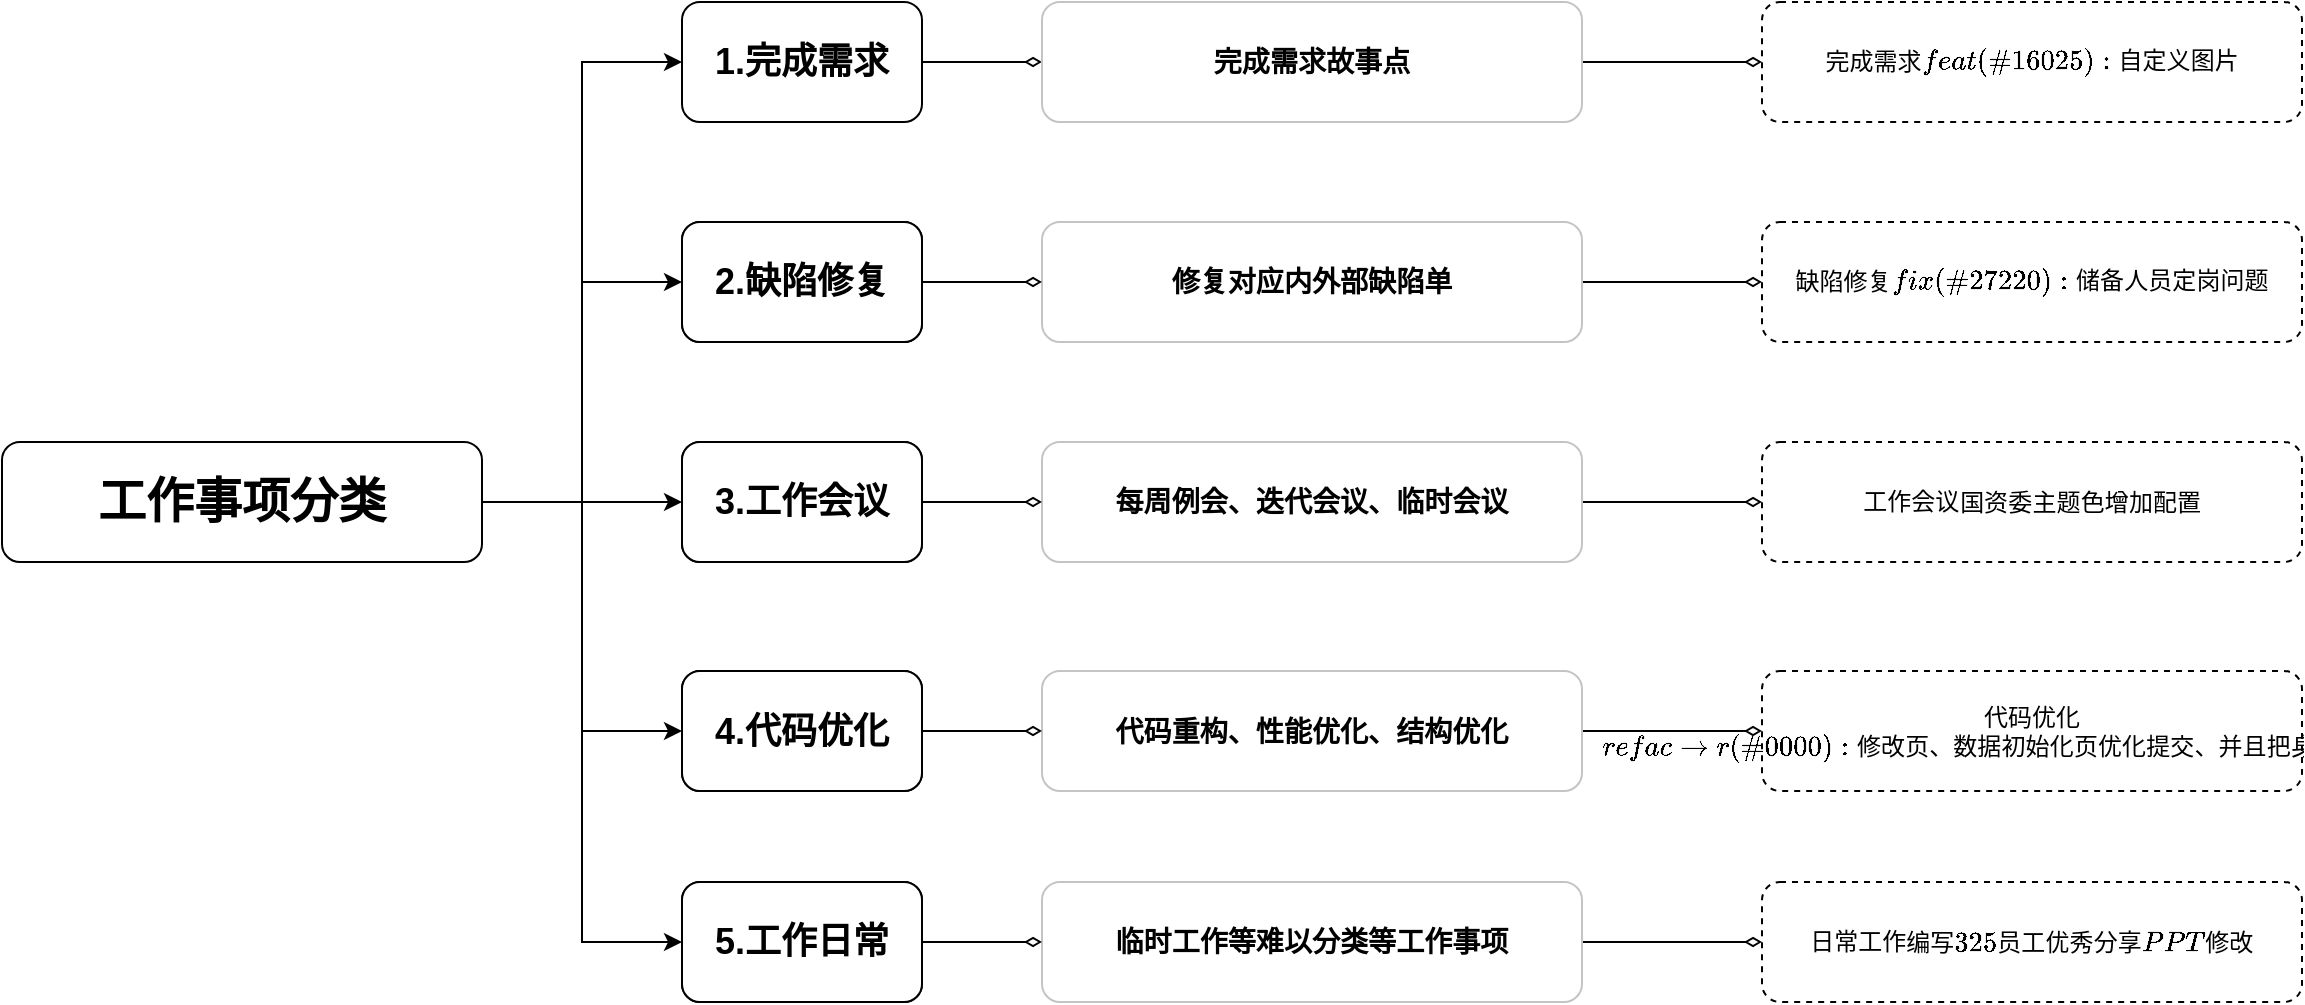 <mxfile version="17.4.0" type="github">
  <diagram id="KlcjJbVPqJNIPXgZ4SEi" name="Page-1">
    <mxGraphModel dx="1550" dy="835" grid="1" gridSize="10" guides="1" tooltips="1" connect="1" arrows="1" fold="1" page="1" pageScale="1" pageWidth="827" pageHeight="1169" math="0" shadow="0">
      <root>
        <mxCell id="0" />
        <mxCell id="1" parent="0" />
        <mxCell id="yqJSZr7W50pBSY5sQRVj-8" style="edgeStyle=orthogonalEdgeStyle;rounded=0;orthogonalLoop=1;jettySize=auto;html=1;entryX=0;entryY=0.5;entryDx=0;entryDy=0;fontStyle=1;fontFamily=Comic Sans MS;fontSize=15;" edge="1" parent="1" source="yqJSZr7W50pBSY5sQRVj-1" target="yqJSZr7W50pBSY5sQRVj-3">
          <mxGeometry relative="1" as="geometry" />
        </mxCell>
        <mxCell id="yqJSZr7W50pBSY5sQRVj-9" style="edgeStyle=orthogonalEdgeStyle;rounded=0;orthogonalLoop=1;jettySize=auto;html=1;entryX=0;entryY=0.5;entryDx=0;entryDy=0;fontStyle=1;fontFamily=Comic Sans MS;fontSize=15;" edge="1" parent="1" source="yqJSZr7W50pBSY5sQRVj-1" target="yqJSZr7W50pBSY5sQRVj-4">
          <mxGeometry relative="1" as="geometry" />
        </mxCell>
        <mxCell id="yqJSZr7W50pBSY5sQRVj-10" style="edgeStyle=orthogonalEdgeStyle;rounded=0;orthogonalLoop=1;jettySize=auto;html=1;entryX=0;entryY=0.5;entryDx=0;entryDy=0;fontStyle=1;fontFamily=Comic Sans MS;fontSize=15;" edge="1" parent="1" source="yqJSZr7W50pBSY5sQRVj-1" target="yqJSZr7W50pBSY5sQRVj-5">
          <mxGeometry relative="1" as="geometry" />
        </mxCell>
        <mxCell id="yqJSZr7W50pBSY5sQRVj-11" style="edgeStyle=orthogonalEdgeStyle;rounded=0;orthogonalLoop=1;jettySize=auto;html=1;entryX=0;entryY=0.5;entryDx=0;entryDy=0;fontStyle=1;fontFamily=Comic Sans MS;fontSize=15;" edge="1" parent="1" source="yqJSZr7W50pBSY5sQRVj-1" target="yqJSZr7W50pBSY5sQRVj-6">
          <mxGeometry relative="1" as="geometry" />
        </mxCell>
        <mxCell id="yqJSZr7W50pBSY5sQRVj-12" style="edgeStyle=orthogonalEdgeStyle;rounded=0;orthogonalLoop=1;jettySize=auto;html=1;entryX=0;entryY=0.5;entryDx=0;entryDy=0;fontStyle=1;fontFamily=Comic Sans MS;fontSize=15;" edge="1" parent="1" source="yqJSZr7W50pBSY5sQRVj-1" target="yqJSZr7W50pBSY5sQRVj-7">
          <mxGeometry relative="1" as="geometry" />
        </mxCell>
        <mxCell id="yqJSZr7W50pBSY5sQRVj-1" value="&lt;h1&gt;工作事项分类&lt;/h1&gt;" style="rounded=1;whiteSpace=wrap;html=1;fontStyle=1" vertex="1" parent="1">
          <mxGeometry x="160" y="340" width="240" height="60" as="geometry" />
        </mxCell>
        <mxCell id="yqJSZr7W50pBSY5sQRVj-21" value="" style="edgeStyle=orthogonalEdgeStyle;rounded=0;orthogonalLoop=1;jettySize=auto;html=1;endArrow=diamondThin;endFill=0;" edge="1" parent="1" source="yqJSZr7W50pBSY5sQRVj-3" target="yqJSZr7W50pBSY5sQRVj-20">
          <mxGeometry relative="1" as="geometry" />
        </mxCell>
        <mxCell id="yqJSZr7W50pBSY5sQRVj-3" value="&lt;h2&gt;1.完成需求&lt;/h2&gt;" style="rounded=1;whiteSpace=wrap;html=1;fontStyle=1" vertex="1" parent="1">
          <mxGeometry x="500" y="120" width="120" height="60" as="geometry" />
        </mxCell>
        <mxCell id="yqJSZr7W50pBSY5sQRVj-4" value="2.缺陷修复" style="rounded=1;whiteSpace=wrap;html=1;fontStyle=1" vertex="1" parent="1">
          <mxGeometry x="500" y="230" width="120" height="60" as="geometry" />
        </mxCell>
        <mxCell id="yqJSZr7W50pBSY5sQRVj-5" value="3.工作会议" style="rounded=1;whiteSpace=wrap;html=1;fontStyle=1" vertex="1" parent="1">
          <mxGeometry x="500" y="340" width="120" height="60" as="geometry" />
        </mxCell>
        <mxCell id="yqJSZr7W50pBSY5sQRVj-6" value="4.代码优化" style="rounded=1;whiteSpace=wrap;html=1;fontStyle=1" vertex="1" parent="1">
          <mxGeometry x="500" y="454.5" width="120" height="60" as="geometry" />
        </mxCell>
        <mxCell id="yqJSZr7W50pBSY5sQRVj-7" value="5.工作日常" style="rounded=1;whiteSpace=wrap;html=1;fontStyle=1" vertex="1" parent="1">
          <mxGeometry x="500" y="560" width="120" height="60" as="geometry" />
        </mxCell>
        <mxCell id="yqJSZr7W50pBSY5sQRVj-23" value="" style="edgeStyle=orthogonalEdgeStyle;rounded=0;orthogonalLoop=1;jettySize=auto;html=1;endArrow=diamondThin;endFill=0;" edge="1" parent="1" source="yqJSZr7W50pBSY5sQRVj-20">
          <mxGeometry relative="1" as="geometry">
            <mxPoint x="1040" y="150" as="targetPoint" />
          </mxGeometry>
        </mxCell>
        <mxCell id="yqJSZr7W50pBSY5sQRVj-20" value="&lt;h3&gt;完成需求故事点&lt;/h3&gt;" style="rounded=1;whiteSpace=wrap;html=1;strokeColor=#C4C4C4;" vertex="1" parent="1">
          <mxGeometry x="680" y="120" width="270" height="60" as="geometry" />
        </mxCell>
        <mxCell id="yqJSZr7W50pBSY5sQRVj-22" value="完成需求`feat(#16025):自定义图片`" style="rounded=1;whiteSpace=wrap;html=1;dashed=1;" vertex="1" parent="1">
          <mxGeometry x="1040" y="120" width="270" height="60" as="geometry" />
        </mxCell>
        <mxCell id="yqJSZr7W50pBSY5sQRVj-40" style="edgeStyle=orthogonalEdgeStyle;rounded=0;orthogonalLoop=1;jettySize=auto;html=1;entryX=0;entryY=0.5;entryDx=0;entryDy=0;fontFamily=Comic Sans MS;fontSize=15;endArrow=diamondThin;endFill=0;" edge="1" parent="1" source="yqJSZr7W50pBSY5sQRVj-24" target="yqJSZr7W50pBSY5sQRVj-36">
          <mxGeometry relative="1" as="geometry" />
        </mxCell>
        <mxCell id="yqJSZr7W50pBSY5sQRVj-24" value="&lt;h3&gt;修复对应内外部缺陷单&lt;/h3&gt;" style="rounded=1;whiteSpace=wrap;html=1;strokeColor=#C4C4C4;" vertex="1" parent="1">
          <mxGeometry x="680" y="230" width="270" height="60" as="geometry" />
        </mxCell>
        <mxCell id="yqJSZr7W50pBSY5sQRVj-41" style="edgeStyle=orthogonalEdgeStyle;rounded=0;orthogonalLoop=1;jettySize=auto;html=1;entryX=0;entryY=0.5;entryDx=0;entryDy=0;fontFamily=Comic Sans MS;fontSize=15;endArrow=diamondThin;endFill=0;" edge="1" parent="1" source="yqJSZr7W50pBSY5sQRVj-25" target="yqJSZr7W50pBSY5sQRVj-37">
          <mxGeometry relative="1" as="geometry" />
        </mxCell>
        <mxCell id="yqJSZr7W50pBSY5sQRVj-25" value="&lt;h3&gt;每周例会、迭代会议、临时会议&lt;/h3&gt;" style="rounded=1;whiteSpace=wrap;html=1;strokeColor=#C4C4C4;" vertex="1" parent="1">
          <mxGeometry x="680" y="340" width="270" height="60" as="geometry" />
        </mxCell>
        <mxCell id="yqJSZr7W50pBSY5sQRVj-42" style="edgeStyle=orthogonalEdgeStyle;rounded=0;orthogonalLoop=1;jettySize=auto;html=1;entryX=0;entryY=0.5;entryDx=0;entryDy=0;fontFamily=Comic Sans MS;fontSize=15;endArrow=diamondThin;endFill=0;" edge="1" parent="1" source="yqJSZr7W50pBSY5sQRVj-26" target="yqJSZr7W50pBSY5sQRVj-38">
          <mxGeometry relative="1" as="geometry" />
        </mxCell>
        <mxCell id="yqJSZr7W50pBSY5sQRVj-26" value="&lt;h3&gt;代码重构、性能优化、结构优化&lt;/h3&gt;" style="rounded=1;whiteSpace=wrap;html=1;strokeColor=#C4C4C4;" vertex="1" parent="1">
          <mxGeometry x="680" y="454.5" width="270" height="60" as="geometry" />
        </mxCell>
        <mxCell id="yqJSZr7W50pBSY5sQRVj-43" style="edgeStyle=orthogonalEdgeStyle;rounded=0;orthogonalLoop=1;jettySize=auto;html=1;fontFamily=Comic Sans MS;fontSize=15;endArrow=diamondThin;endFill=0;" edge="1" parent="1" source="yqJSZr7W50pBSY5sQRVj-27" target="yqJSZr7W50pBSY5sQRVj-39">
          <mxGeometry relative="1" as="geometry" />
        </mxCell>
        <mxCell id="yqJSZr7W50pBSY5sQRVj-27" value="&lt;h3&gt;临时工作等难以分类等工作事项&lt;/h3&gt;" style="rounded=1;whiteSpace=wrap;html=1;strokeColor=#C4C4C4;" vertex="1" parent="1">
          <mxGeometry x="680" y="560" width="270" height="60" as="geometry" />
        </mxCell>
        <mxCell id="yqJSZr7W50pBSY5sQRVj-35" style="edgeStyle=orthogonalEdgeStyle;rounded=0;orthogonalLoop=1;jettySize=auto;html=1;fontFamily=Comic Sans MS;fontSize=15;endArrow=diamondThin;endFill=0;" edge="1" parent="1" source="yqJSZr7W50pBSY5sQRVj-28" target="yqJSZr7W50pBSY5sQRVj-27">
          <mxGeometry relative="1" as="geometry" />
        </mxCell>
        <mxCell id="yqJSZr7W50pBSY5sQRVj-28" value="&lt;h2&gt;5.工作日常&lt;/h2&gt;" style="rounded=1;whiteSpace=wrap;html=1;fontStyle=1" vertex="1" parent="1">
          <mxGeometry x="500" y="560" width="120" height="60" as="geometry" />
        </mxCell>
        <mxCell id="yqJSZr7W50pBSY5sQRVj-34" style="edgeStyle=orthogonalEdgeStyle;rounded=0;orthogonalLoop=1;jettySize=auto;html=1;entryX=0;entryY=0.5;entryDx=0;entryDy=0;fontFamily=Comic Sans MS;fontSize=15;endArrow=diamondThin;endFill=0;" edge="1" parent="1" source="yqJSZr7W50pBSY5sQRVj-29" target="yqJSZr7W50pBSY5sQRVj-26">
          <mxGeometry relative="1" as="geometry" />
        </mxCell>
        <mxCell id="yqJSZr7W50pBSY5sQRVj-29" value="&lt;h2&gt;4.代码优化&lt;/h2&gt;" style="rounded=1;whiteSpace=wrap;html=1;fontStyle=1" vertex="1" parent="1">
          <mxGeometry x="500" y="454.5" width="120" height="60" as="geometry" />
        </mxCell>
        <mxCell id="yqJSZr7W50pBSY5sQRVj-33" style="edgeStyle=orthogonalEdgeStyle;rounded=0;orthogonalLoop=1;jettySize=auto;html=1;entryX=0;entryY=0.5;entryDx=0;entryDy=0;fontFamily=Comic Sans MS;fontSize=15;endArrow=diamondThin;endFill=0;" edge="1" parent="1" source="yqJSZr7W50pBSY5sQRVj-30" target="yqJSZr7W50pBSY5sQRVj-25">
          <mxGeometry relative="1" as="geometry" />
        </mxCell>
        <mxCell id="yqJSZr7W50pBSY5sQRVj-30" value="&lt;h2&gt;3.工作会议&lt;/h2&gt;" style="rounded=1;whiteSpace=wrap;html=1;fontStyle=1" vertex="1" parent="1">
          <mxGeometry x="500" y="340" width="120" height="60" as="geometry" />
        </mxCell>
        <mxCell id="yqJSZr7W50pBSY5sQRVj-32" style="edgeStyle=orthogonalEdgeStyle;rounded=0;orthogonalLoop=1;jettySize=auto;html=1;entryX=0;entryY=0.5;entryDx=0;entryDy=0;fontFamily=Comic Sans MS;fontSize=15;endArrow=diamondThin;endFill=0;" edge="1" parent="1" source="yqJSZr7W50pBSY5sQRVj-31" target="yqJSZr7W50pBSY5sQRVj-24">
          <mxGeometry relative="1" as="geometry" />
        </mxCell>
        <mxCell id="yqJSZr7W50pBSY5sQRVj-31" value="&lt;h2&gt;2.缺陷修复&lt;/h2&gt;" style="rounded=1;whiteSpace=wrap;html=1;fontStyle=1" vertex="1" parent="1">
          <mxGeometry x="500" y="230" width="120" height="60" as="geometry" />
        </mxCell>
        <mxCell id="yqJSZr7W50pBSY5sQRVj-36" value="缺陷修复`fix(#27220):储备人员定岗问题`" style="rounded=1;whiteSpace=wrap;html=1;dashed=1;" vertex="1" parent="1">
          <mxGeometry x="1040" y="230" width="270" height="60" as="geometry" />
        </mxCell>
        <mxCell id="yqJSZr7W50pBSY5sQRVj-37" value="工作会议`国资委主题色增加配置`" style="rounded=1;whiteSpace=wrap;html=1;dashed=1;" vertex="1" parent="1">
          <mxGeometry x="1040" y="340" width="270" height="60" as="geometry" />
        </mxCell>
        <mxCell id="yqJSZr7W50pBSY5sQRVj-38" value="代码优化`refactor(#0000): 修改页、数据初始化页优化提交、并且把身份证改成必填`" style="rounded=1;whiteSpace=wrap;html=1;dashed=1;" vertex="1" parent="1">
          <mxGeometry x="1040" y="454.5" width="270" height="60" as="geometry" />
        </mxCell>
        <mxCell id="yqJSZr7W50pBSY5sQRVj-39" value="日常工作`编写325员工优秀分享PPT修改`" style="rounded=1;whiteSpace=wrap;html=1;dashed=1;" vertex="1" parent="1">
          <mxGeometry x="1040" y="560" width="270" height="60" as="geometry" />
        </mxCell>
      </root>
    </mxGraphModel>
  </diagram>
</mxfile>
